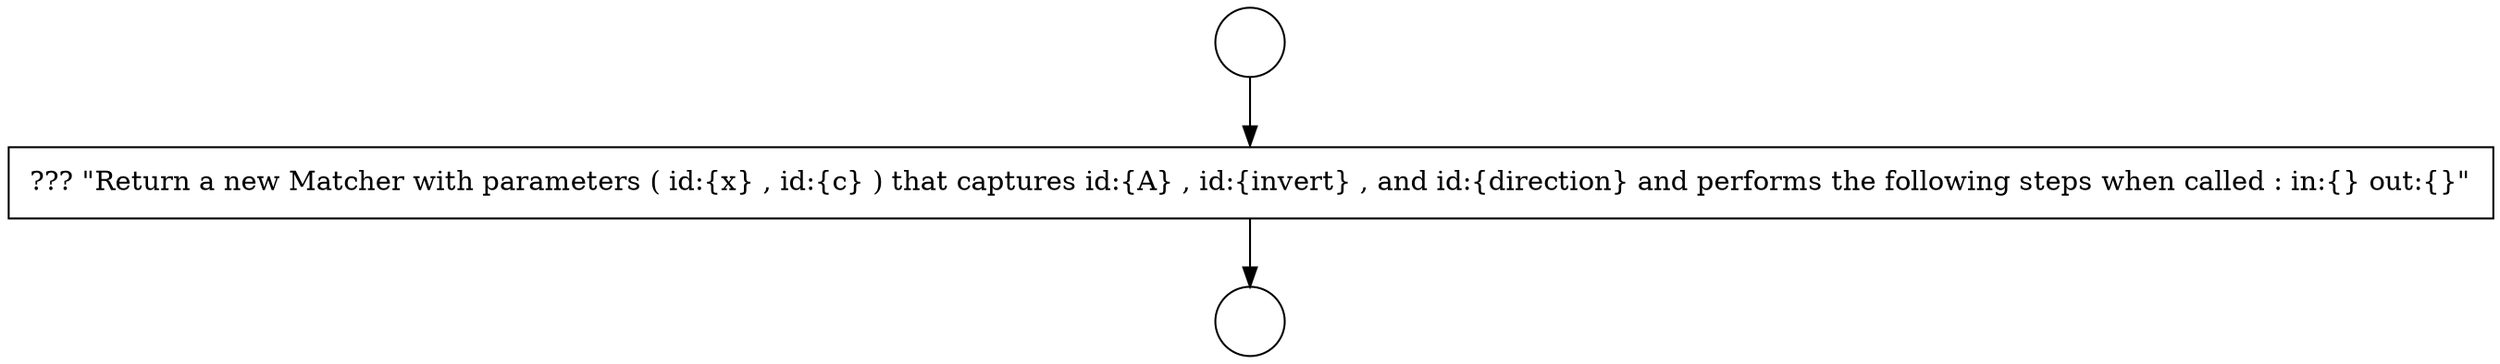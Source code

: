 digraph {
  node14781 [shape=circle label=" " color="black" fillcolor="white" style=filled]
  node14783 [shape=none, margin=0, label=<<font color="black">
    <table border="0" cellborder="1" cellspacing="0" cellpadding="10">
      <tr><td align="left">??? &quot;Return a new Matcher with parameters ( id:{x} , id:{c} ) that captures id:{A} , id:{invert} , and id:{direction} and performs the following steps when called : in:{} out:{}&quot;</td></tr>
    </table>
  </font>> color="black" fillcolor="white" style=filled]
  node14782 [shape=circle label=" " color="black" fillcolor="white" style=filled]
  node14781 -> node14783 [ color="black"]
  node14783 -> node14782 [ color="black"]
}
